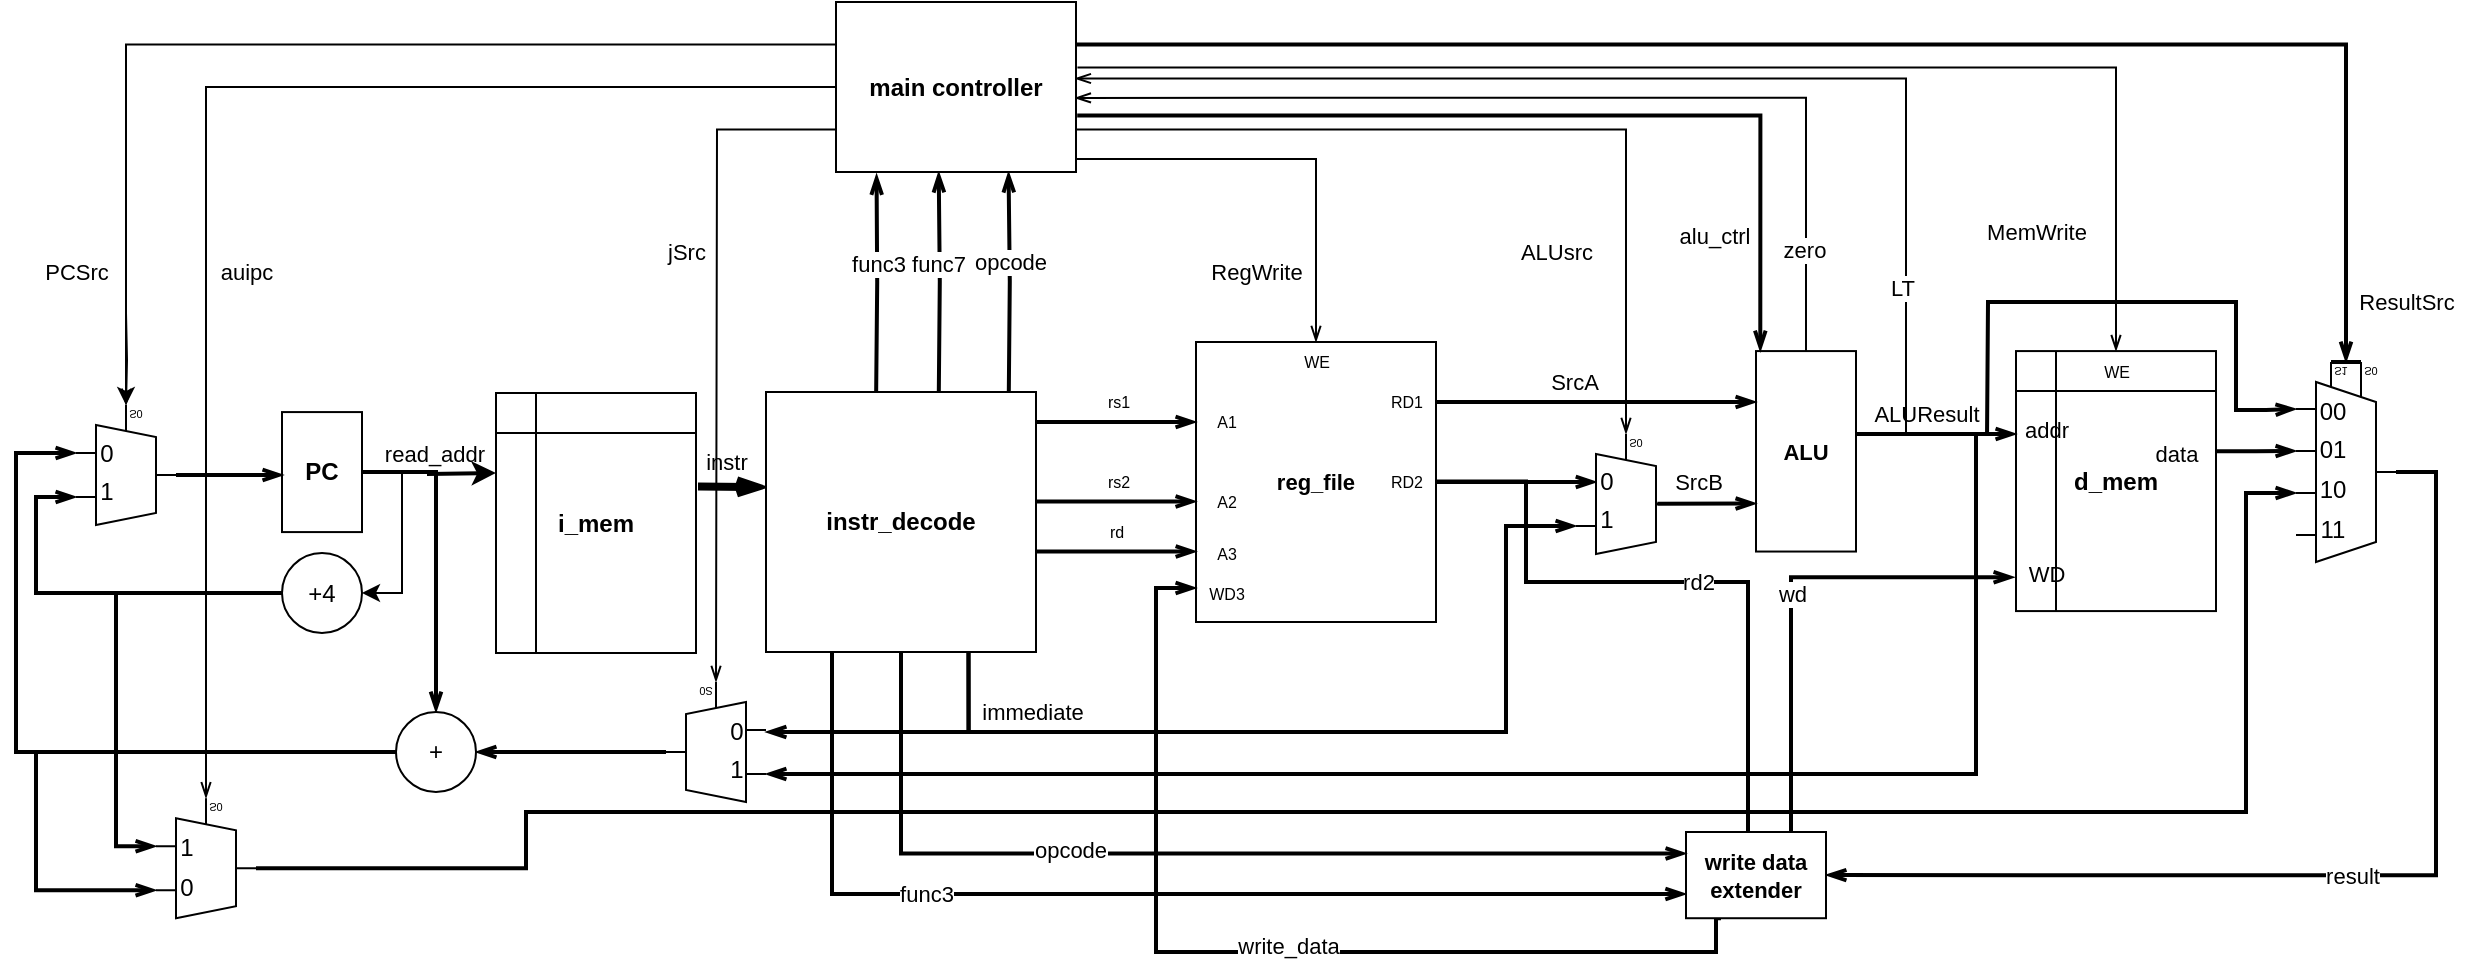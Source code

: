 <mxfile version="16.0.2" type="device"><diagram id="D2_vdYIs2cm_a0gSnJ4s" name="Page-1"><mxGraphModel dx="630" dy="517" grid="1" gridSize="5" guides="1" tooltips="1" connect="1" arrows="1" fold="1" page="1" pageScale="1" pageWidth="1654" pageHeight="1169" math="0" shadow="0"><root><mxCell id="0"/><mxCell id="1" parent="0"/><mxCell id="riZKv7mN17D0lh45Iijt-3" value="func3" style="edgeStyle=orthogonalEdgeStyle;rounded=0;orthogonalLoop=1;jettySize=auto;html=1;exitX=0.183;exitY=0.995;exitDx=0;exitDy=0;strokeWidth=2;endArrow=openThin;endFill=0;entryX=-0.001;entryY=0.71;entryDx=0;entryDy=0;exitPerimeter=0;entryPerimeter=0;" edge="1" parent="1" source="noFHLOVrZmyELfzi2ErY-1" target="riZKv7mN17D0lh45Iijt-1"><mxGeometry x="-0.365" relative="1" as="geometry"><mxPoint x="445.28" y="131.19" as="targetPoint"/><mxPoint x="445.08" y="240" as="sourcePoint"/><Array as="points"><mxPoint x="418" y="364"/><mxPoint x="418" y="486"/><mxPoint x="845" y="486"/></Array><mxPoint as="offset"/></mxGeometry></mxCell><mxCell id="3sZOYTqzeklb2v1CzwEH-1" value="&lt;b&gt;i_mem&lt;/b&gt;" style="shape=internalStorage;whiteSpace=wrap;html=1;backgroundOutline=1;" parent="1" vertex="1"><mxGeometry x="250" y="235.5" width="100" height="130" as="geometry"/></mxCell><mxCell id="3sZOYTqzeklb2v1CzwEH-58" style="edgeStyle=orthogonalEdgeStyle;rounded=0;orthogonalLoop=1;jettySize=auto;html=1;exitX=1.006;exitY=0.386;exitDx=0;exitDy=0;labelBackgroundColor=none;fontSize=11;startArrow=none;startFill=0;endArrow=openThin;endFill=0;strokeWidth=1;entryX=0.5;entryY=0;entryDx=0;entryDy=0;exitPerimeter=0;" parent="1" source="noFHLOVrZmyELfzi2ErY-14" target="3sZOYTqzeklb2v1CzwEH-2" edge="1"><mxGeometry relative="1" as="geometry"><mxPoint x="1059.788" y="160.0" as="sourcePoint"/></mxGeometry></mxCell><mxCell id="3sZOYTqzeklb2v1CzwEH-2" value="&lt;b&gt;d_mem&lt;/b&gt;" style="shape=internalStorage;whiteSpace=wrap;html=1;backgroundOutline=1;" parent="1" vertex="1"><mxGeometry x="1010" y="214.54" width="100" height="130" as="geometry"/></mxCell><mxCell id="3sZOYTqzeklb2v1CzwEH-7" value="read_addr" style="edgeStyle=orthogonalEdgeStyle;rounded=0;orthogonalLoop=1;jettySize=auto;html=1;exitX=1;exitY=0.5;exitDx=0;exitDy=0;labelBackgroundColor=none;strokeWidth=2;" parent="1" source="3sZOYTqzeklb2v1CzwEH-3" edge="1"><mxGeometry x="0.104" y="10" relative="1" as="geometry"><mxPoint x="250" y="275.5" as="targetPoint"/><mxPoint as="offset"/></mxGeometry></mxCell><mxCell id="3sZOYTqzeklb2v1CzwEH-5" style="edgeStyle=orthogonalEdgeStyle;rounded=0;orthogonalLoop=1;jettySize=auto;html=1;exitX=1;exitY=0.5;exitDx=0;exitDy=0;entryX=1;entryY=0.5;entryDx=0;entryDy=0;" parent="1" source="3sZOYTqzeklb2v1CzwEH-3" target="3sZOYTqzeklb2v1CzwEH-4" edge="1"><mxGeometry relative="1" as="geometry"/></mxCell><mxCell id="3sZOYTqzeklb2v1CzwEH-65" style="edgeStyle=orthogonalEdgeStyle;rounded=0;orthogonalLoop=1;jettySize=auto;html=1;exitX=1;exitY=0.5;exitDx=0;exitDy=0;entryX=0.5;entryY=0;entryDx=0;entryDy=0;labelBackgroundColor=none;fontSize=11;startArrow=none;startFill=0;endArrow=openThin;endFill=0;strokeWidth=2;" parent="1" source="3sZOYTqzeklb2v1CzwEH-3" target="3sZOYTqzeklb2v1CzwEH-60" edge="1"><mxGeometry relative="1" as="geometry"><Array as="points"><mxPoint x="220" y="275"/></Array></mxGeometry></mxCell><mxCell id="3sZOYTqzeklb2v1CzwEH-3" value="PC" style="rounded=0;whiteSpace=wrap;html=1;fontStyle=1" parent="1" vertex="1"><mxGeometry x="143" y="245.04" width="40" height="60" as="geometry"/></mxCell><mxCell id="3sZOYTqzeklb2v1CzwEH-6" style="edgeStyle=orthogonalEdgeStyle;rounded=0;orthogonalLoop=1;jettySize=auto;html=1;exitX=0;exitY=0.5;exitDx=0;exitDy=0;entryX=0;entryY=0.183;entryDx=0;entryDy=3;entryPerimeter=0;endArrow=openThin;endFill=0;strokeWidth=2;" parent="1" source="3sZOYTqzeklb2v1CzwEH-4" target="3sZOYTqzeklb2v1CzwEH-66" edge="1"><mxGeometry relative="1" as="geometry"><Array as="points"><mxPoint x="20" y="335.5"/><mxPoint x="20" y="287.5"/></Array></mxGeometry></mxCell><mxCell id="3sZOYTqzeklb2v1CzwEH-4" value="+4" style="ellipse;whiteSpace=wrap;html=1;aspect=fixed;" parent="1" vertex="1"><mxGeometry x="143" y="315.5" width="40" height="40" as="geometry"/></mxCell><mxCell id="3sZOYTqzeklb2v1CzwEH-56" style="edgeStyle=orthogonalEdgeStyle;rounded=0;orthogonalLoop=1;jettySize=auto;html=1;exitX=0.998;exitY=0.924;exitDx=0;exitDy=0;labelBackgroundColor=none;fontSize=11;startArrow=none;startFill=0;endArrow=openThin;endFill=0;strokeWidth=1;entryX=0.5;entryY=0;entryDx=0;entryDy=0;exitPerimeter=0;" parent="1" source="noFHLOVrZmyELfzi2ErY-14" target="3sZOYTqzeklb2v1CzwEH-8" edge="1"><mxGeometry relative="1" as="geometry"><mxPoint x="659.788" y="160.0" as="sourcePoint"/></mxGeometry></mxCell><mxCell id="3sZOYTqzeklb2v1CzwEH-8" value="reg_file" style="rounded=0;whiteSpace=wrap;html=1;fontSize=11;fontStyle=1" parent="1" vertex="1"><mxGeometry x="600" y="210" width="120" height="140" as="geometry"/></mxCell><mxCell id="3sZOYTqzeklb2v1CzwEH-10" value="" style="endArrow=none;html=1;rounded=0;labelBackgroundColor=none;fontSize=19;strokeWidth=4;startArrow=openThin;startFill=0;exitX=-0.001;exitY=0.366;exitDx=0;exitDy=0;exitPerimeter=0;" parent="1" source="noFHLOVrZmyELfzi2ErY-1" edge="1"><mxGeometry width="50" height="50" relative="1" as="geometry"><mxPoint x="381" y="282.26" as="sourcePoint"/><mxPoint x="351" y="282.26" as="targetPoint"/></mxGeometry></mxCell><mxCell id="3sZOYTqzeklb2v1CzwEH-11" value="instr" style="text;html=1;align=center;verticalAlign=middle;resizable=0;points=[];autosize=1;strokeColor=none;fillColor=none;fontSize=11;" parent="1" vertex="1"><mxGeometry x="345" y="260.26" width="40" height="20" as="geometry"/></mxCell><mxCell id="3sZOYTqzeklb2v1CzwEH-12" value="" style="endArrow=none;html=1;rounded=0;labelBackgroundColor=none;fontSize=11;strokeWidth=2;entryX=0.999;entryY=0.321;entryDx=0;entryDy=0;entryPerimeter=0;startArrow=openThin;startFill=0;" parent="1" edge="1"><mxGeometry width="50" height="50" relative="1" as="geometry"><mxPoint x="600" y="250" as="sourcePoint"/><mxPoint x="519.9" y="250.0" as="targetPoint"/></mxGeometry></mxCell><mxCell id="3sZOYTqzeklb2v1CzwEH-13" value="rs1" style="text;html=1;align=center;verticalAlign=middle;resizable=0;points=[];autosize=1;strokeColor=none;fillColor=none;fontSize=8;" parent="1" vertex="1"><mxGeometry x="548" y="230" width="25" height="20" as="geometry"/></mxCell><mxCell id="3sZOYTqzeklb2v1CzwEH-14" value="" style="endArrow=none;html=1;rounded=0;labelBackgroundColor=none;fontSize=11;strokeWidth=2;entryX=0.999;entryY=0.321;entryDx=0;entryDy=0;entryPerimeter=0;startArrow=openThin;startFill=0;" parent="1" edge="1"><mxGeometry width="50" height="50" relative="1" as="geometry"><mxPoint x="600" y="289.77" as="sourcePoint"/><mxPoint x="519.9" y="289.77" as="targetPoint"/></mxGeometry></mxCell><mxCell id="3sZOYTqzeklb2v1CzwEH-15" value="rs2" style="text;html=1;align=center;verticalAlign=middle;resizable=0;points=[];autosize=1;strokeColor=none;fillColor=none;fontSize=8;" parent="1" vertex="1"><mxGeometry x="548" y="269.77" width="25" height="20" as="geometry"/></mxCell><mxCell id="3sZOYTqzeklb2v1CzwEH-16" value="" style="endArrow=none;html=1;rounded=0;labelBackgroundColor=none;fontSize=11;strokeWidth=2;entryX=0.999;entryY=0.321;entryDx=0;entryDy=0;entryPerimeter=0;startArrow=openThin;startFill=0;" parent="1" edge="1"><mxGeometry width="50" height="50" relative="1" as="geometry"><mxPoint x="600.05" y="314.77" as="sourcePoint"/><mxPoint x="519.95" y="314.77" as="targetPoint"/></mxGeometry></mxCell><mxCell id="3sZOYTqzeklb2v1CzwEH-17" value="rd" style="text;html=1;align=center;verticalAlign=middle;resizable=0;points=[];autosize=1;strokeColor=none;fillColor=none;fontSize=8;" parent="1" vertex="1"><mxGeometry x="550.05" y="294.77" width="20" height="20" as="geometry"/></mxCell><mxCell id="3sZOYTqzeklb2v1CzwEH-19" value="immediate" style="text;html=1;align=center;verticalAlign=middle;resizable=0;points=[];autosize=1;strokeColor=none;fillColor=none;fontSize=11;" parent="1" vertex="1"><mxGeometry x="485.05" y="385" width="65" height="20" as="geometry"/></mxCell><mxCell id="3sZOYTqzeklb2v1CzwEH-20" value="A1" style="text;html=1;align=center;verticalAlign=middle;resizable=0;points=[];autosize=1;strokeColor=none;fillColor=none;fontSize=8;" parent="1" vertex="1"><mxGeometry x="600" y="240" width="30" height="20" as="geometry"/></mxCell><mxCell id="3sZOYTqzeklb2v1CzwEH-21" value="A2" style="text;html=1;align=center;verticalAlign=middle;resizable=0;points=[];autosize=1;strokeColor=none;fillColor=none;fontSize=8;" parent="1" vertex="1"><mxGeometry x="600" y="280" width="30" height="20" as="geometry"/></mxCell><mxCell id="3sZOYTqzeklb2v1CzwEH-22" value="A3" style="text;html=1;align=center;verticalAlign=middle;resizable=0;points=[];autosize=1;strokeColor=none;fillColor=none;fontSize=8;" parent="1" vertex="1"><mxGeometry x="600" y="306" width="30" height="20" as="geometry"/></mxCell><mxCell id="3sZOYTqzeklb2v1CzwEH-63" style="edgeStyle=orthogonalEdgeStyle;rounded=0;orthogonalLoop=1;jettySize=auto;html=1;exitX=0.75;exitY=1;exitDx=0;exitDy=0;entryX=0;entryY=0.183;entryDx=0;entryDy=3;entryPerimeter=0;labelBackgroundColor=none;fontSize=11;startArrow=none;startFill=0;endArrow=openThin;endFill=0;strokeWidth=2;" parent="1" source="noFHLOVrZmyELfzi2ErY-1" target="3sZOYTqzeklb2v1CzwEH-29" edge="1"><mxGeometry relative="1" as="geometry"><mxPoint x="720" y="385.5" as="sourcePoint"/><Array as="points"><mxPoint x="486" y="405"/><mxPoint x="755" y="405"/><mxPoint x="755" y="302"/></Array></mxGeometry></mxCell><mxCell id="3sZOYTqzeklb2v1CzwEH-64" style="edgeStyle=orthogonalEdgeStyle;rounded=0;orthogonalLoop=1;jettySize=auto;html=1;exitX=1;exitY=0.5;exitDx=0;exitDy=-5;entryX=1;entryY=0.5;entryDx=0;entryDy=0;labelBackgroundColor=none;fontSize=11;startArrow=none;startFill=0;endArrow=openThin;endFill=0;strokeWidth=2;exitPerimeter=0;" parent="1" source="riZKv7mN17D0lh45Iijt-9" target="3sZOYTqzeklb2v1CzwEH-60" edge="1"><mxGeometry relative="1" as="geometry"><Array as="points"><mxPoint x="270" y="415"/><mxPoint x="270" y="415"/></Array><mxPoint x="720" y="385.5" as="sourcePoint"/></mxGeometry></mxCell><mxCell id="3sZOYTqzeklb2v1CzwEH-42" style="edgeStyle=orthogonalEdgeStyle;rounded=0;orthogonalLoop=1;jettySize=auto;html=1;exitX=0.995;exitY=0.564;exitDx=0;exitDy=0;labelBackgroundColor=none;fontSize=11;startArrow=openThin;startFill=0;endArrow=none;endFill=0;strokeWidth=1;exitPerimeter=0;entryX=0.5;entryY=0;entryDx=0;entryDy=0;" parent="1" source="noFHLOVrZmyELfzi2ErY-14" target="3sZOYTqzeklb2v1CzwEH-24" edge="1"><mxGeometry relative="1" as="geometry"><mxPoint x="917.667" y="170" as="sourcePoint"/><mxPoint x="905" y="210" as="targetPoint"/></mxGeometry></mxCell><mxCell id="3sZOYTqzeklb2v1CzwEH-43" value="zero" style="edgeLabel;html=1;align=center;verticalAlign=middle;resizable=0;points=[];fontSize=11;" parent="3sZOYTqzeklb2v1CzwEH-42" vertex="1" connectable="0"><mxGeometry x="-0.255" y="-1" relative="1" as="geometry"><mxPoint x="181" y="75" as="offset"/></mxGeometry></mxCell><mxCell id="riZKv7mN17D0lh45Iijt-22" style="edgeStyle=orthogonalEdgeStyle;rounded=0;orthogonalLoop=1;jettySize=auto;html=1;entryX=0.995;entryY=0.45;entryDx=0;entryDy=0;entryPerimeter=0;fontSize=11;endArrow=openThin;endFill=0;strokeWidth=1;exitX=0.4;exitY=1.021;exitDx=0;exitDy=0;exitPerimeter=0;" edge="1" parent="1" source="3sZOYTqzeklb2v1CzwEH-41" target="noFHLOVrZmyELfzi2ErY-14"><mxGeometry relative="1" as="geometry"><Array as="points"><mxPoint x="955" y="256"/><mxPoint x="955" y="78"/></Array></mxGeometry></mxCell><mxCell id="riZKv7mN17D0lh45Iijt-23" value="LT" style="edgeLabel;html=1;align=center;verticalAlign=middle;resizable=0;points=[];fontSize=11;" vertex="1" connectable="0" parent="riZKv7mN17D0lh45Iijt-22"><mxGeometry x="-0.695" y="1" relative="1" as="geometry"><mxPoint x="-1" y="14" as="offset"/></mxGeometry></mxCell><mxCell id="3sZOYTqzeklb2v1CzwEH-24" value="ALU" style="rounded=0;whiteSpace=wrap;html=1;fontSize=11;fontStyle=1" parent="1" vertex="1"><mxGeometry x="880" y="214.54" width="50" height="100.23" as="geometry"/></mxCell><mxCell id="3sZOYTqzeklb2v1CzwEH-25" value="" style="endArrow=none;html=1;rounded=0;labelBackgroundColor=none;fontSize=11;strokeWidth=2;entryX=1;entryY=0.214;entryDx=0;entryDy=0;entryPerimeter=0;startArrow=openThin;startFill=0;" parent="1" target="3sZOYTqzeklb2v1CzwEH-8" edge="1"><mxGeometry width="50" height="50" relative="1" as="geometry"><mxPoint x="880" y="240" as="sourcePoint"/><mxPoint x="799.9" y="240.0" as="targetPoint"/><Array as="points"><mxPoint x="880" y="240"/></Array></mxGeometry></mxCell><mxCell id="3sZOYTqzeklb2v1CzwEH-27" value="SrcA" style="edgeLabel;html=1;align=center;verticalAlign=middle;resizable=0;points=[];fontSize=11;" parent="3sZOYTqzeklb2v1CzwEH-25" vertex="1" connectable="0"><mxGeometry x="0.309" y="-3" relative="1" as="geometry"><mxPoint x="13" y="-7" as="offset"/></mxGeometry></mxCell><mxCell id="3sZOYTqzeklb2v1CzwEH-26" value="" style="endArrow=none;html=1;rounded=0;labelBackgroundColor=none;fontSize=11;strokeWidth=2;entryX=0.999;entryY=0.321;entryDx=0;entryDy=0;entryPerimeter=0;startArrow=openThin;startFill=0;" parent="1" edge="1"><mxGeometry width="50" height="50" relative="1" as="geometry"><mxPoint x="800.1" y="280" as="sourcePoint"/><mxPoint x="720" y="280.0" as="targetPoint"/><Array as="points"><mxPoint x="800.1" y="280"/></Array></mxGeometry></mxCell><mxCell id="3sZOYTqzeklb2v1CzwEH-28" value="SrcB" style="edgeLabel;html=1;align=center;verticalAlign=middle;resizable=0;points=[];fontSize=11;" parent="3sZOYTqzeklb2v1CzwEH-26" vertex="1" connectable="0"><mxGeometry x="-0.19" y="-2" relative="1" as="geometry"><mxPoint x="83" y="2" as="offset"/></mxGeometry></mxCell><mxCell id="3sZOYTqzeklb2v1CzwEH-38" style="edgeStyle=orthogonalEdgeStyle;rounded=0;orthogonalLoop=1;jettySize=auto;html=1;exitX=0.3;exitY=1;exitDx=10;exitDy=0;exitPerimeter=0;labelBackgroundColor=none;fontSize=11;startArrow=openThin;startFill=0;endArrow=none;endFill=0;strokeWidth=1;entryX=1;entryY=0.75;entryDx=0;entryDy=0;" parent="1" source="3sZOYTqzeklb2v1CzwEH-29" target="noFHLOVrZmyELfzi2ErY-14" edge="1"><mxGeometry relative="1" as="geometry"><mxPoint x="815" y="170" as="targetPoint"/></mxGeometry></mxCell><mxCell id="3sZOYTqzeklb2v1CzwEH-33" value="" style="endArrow=none;html=1;rounded=0;labelBackgroundColor=none;fontSize=11;strokeWidth=2;startArrow=openThin;startFill=0;entryX=0.813;entryY=0.419;entryDx=0;entryDy=0;entryPerimeter=0;" parent="1" target="3sZOYTqzeklb2v1CzwEH-29" edge="1"><mxGeometry width="50" height="50" relative="1" as="geometry"><mxPoint x="880.0" y="290.77" as="sourcePoint"/><mxPoint x="839.9" y="291" as="targetPoint"/><Array as="points"><mxPoint x="880" y="290.77"/></Array></mxGeometry></mxCell><mxCell id="3sZOYTqzeklb2v1CzwEH-36" value="RD1" style="text;html=1;align=center;verticalAlign=middle;resizable=0;points=[];autosize=1;strokeColor=none;fillColor=none;fontSize=8;" parent="1" vertex="1"><mxGeometry x="690" y="230" width="30" height="20" as="geometry"/></mxCell><mxCell id="riZKv7mN17D0lh45Iijt-20" value="rd2" style="edgeStyle=orthogonalEdgeStyle;rounded=0;orthogonalLoop=1;jettySize=auto;html=1;fontSize=11;endArrow=openThin;endFill=0;strokeWidth=2;entryX=0.436;entryY=0.012;entryDx=0;entryDy=0;entryPerimeter=0;" edge="1" parent="1" source="3sZOYTqzeklb2v1CzwEH-37" target="riZKv7mN17D0lh45Iijt-1"><mxGeometry relative="1" as="geometry"><mxPoint x="775" y="400" as="targetPoint"/><Array as="points"><mxPoint x="765" y="280"/><mxPoint x="765" y="330"/><mxPoint x="876" y="330"/><mxPoint x="876" y="471"/></Array></mxGeometry></mxCell><mxCell id="3sZOYTqzeklb2v1CzwEH-37" value="RD2" style="text;html=1;align=center;verticalAlign=middle;resizable=0;points=[];autosize=1;strokeColor=none;fillColor=none;fontSize=8;" parent="1" vertex="1"><mxGeometry x="690" y="269.77" width="30" height="20" as="geometry"/></mxCell><mxCell id="3sZOYTqzeklb2v1CzwEH-39" value="ALUsrc" style="text;html=1;align=center;verticalAlign=middle;resizable=0;points=[];autosize=1;strokeColor=none;fillColor=none;fontSize=11;" parent="1" vertex="1"><mxGeometry x="755" y="155" width="50" height="20" as="geometry"/></mxCell><mxCell id="3sZOYTqzeklb2v1CzwEH-40" value="" style="endArrow=none;html=1;rounded=0;labelBackgroundColor=none;fontSize=11;strokeWidth=2;startArrow=openThin;startFill=0;" parent="1" edge="1"><mxGeometry width="50" height="50" relative="1" as="geometry"><mxPoint x="1010.0" y="256.0" as="sourcePoint"/><mxPoint x="930" y="256" as="targetPoint"/><Array as="points"><mxPoint x="1010" y="256.0"/></Array></mxGeometry></mxCell><mxCell id="3sZOYTqzeklb2v1CzwEH-41" value="ALUResult" style="text;html=1;align=center;verticalAlign=middle;resizable=0;points=[];autosize=1;strokeColor=none;fillColor=none;fontSize=11;" parent="1" vertex="1"><mxGeometry x="930" y="236" width="70" height="20" as="geometry"/></mxCell><mxCell id="3sZOYTqzeklb2v1CzwEH-47" style="edgeStyle=orthogonalEdgeStyle;rounded=0;orthogonalLoop=1;jettySize=auto;html=1;exitX=1;exitY=0.25;exitDx=0;exitDy=0;labelBackgroundColor=none;fontSize=11;startArrow=none;startFill=0;endArrow=openThin;endFill=0;strokeWidth=2;" parent="1" source="noFHLOVrZmyELfzi2ErY-14" target="3sZOYTqzeklb2v1CzwEH-44" edge="1"><mxGeometry relative="1" as="geometry"><mxPoint x="1175" y="170.0" as="sourcePoint"/></mxGeometry></mxCell><mxCell id="3sZOYTqzeklb2v1CzwEH-46" value="" style="endArrow=none;html=1;rounded=0;labelBackgroundColor=none;fontSize=11;strokeWidth=2;startArrow=openThin;startFill=0;entryX=0.936;entryY=1.002;entryDx=0;entryDy=0;entryPerimeter=0;endFill=0;anchorPointDirection=0;exitX=0;exitY=0.735;exitDx=0;exitDy=3;exitPerimeter=0;" parent="1" source="3sZOYTqzeklb2v1CzwEH-44" target="3sZOYTqzeklb2v1CzwEH-41" edge="1"><mxGeometry width="50" height="50" relative="1" as="geometry"><mxPoint x="1140" y="266" as="sourcePoint"/><mxPoint x="968.64" y="260.66" as="targetPoint"/><Array as="points"><mxPoint x="1135" y="244"/><mxPoint x="1120" y="244"/><mxPoint x="1120" y="190"/><mxPoint x="1040" y="190"/><mxPoint x="996" y="190"/></Array></mxGeometry></mxCell><mxCell id="3sZOYTqzeklb2v1CzwEH-48" value="ResultSrc" style="text;html=1;align=center;verticalAlign=middle;resizable=0;points=[];autosize=1;strokeColor=none;fillColor=none;fontSize=11;" parent="1" vertex="1"><mxGeometry x="1175" y="180" width="60" height="20" as="geometry"/></mxCell><mxCell id="3sZOYTqzeklb2v1CzwEH-49" value="addr" style="text;html=1;align=center;verticalAlign=middle;resizable=0;points=[];autosize=1;strokeColor=none;fillColor=none;fontSize=11;" parent="1" vertex="1"><mxGeometry x="1005" y="244" width="40" height="20" as="geometry"/></mxCell><mxCell id="3sZOYTqzeklb2v1CzwEH-50" value="data" style="text;html=1;align=center;verticalAlign=middle;resizable=0;points=[];autosize=1;strokeColor=none;fillColor=none;fontSize=11;" parent="1" vertex="1"><mxGeometry x="1070" y="256" width="40" height="20" as="geometry"/></mxCell><mxCell id="3sZOYTqzeklb2v1CzwEH-52" value="WD3" style="text;html=1;align=center;verticalAlign=middle;resizable=0;points=[];autosize=1;strokeColor=none;fillColor=none;fontSize=8;" parent="1" vertex="1"><mxGeometry x="600" y="325.5" width="30" height="20" as="geometry"/></mxCell><mxCell id="3sZOYTqzeklb2v1CzwEH-55" value="WD" style="text;html=1;align=center;verticalAlign=middle;resizable=0;points=[];autosize=1;strokeColor=none;fillColor=none;fontSize=11;" parent="1" vertex="1"><mxGeometry x="1010" y="316" width="30" height="20" as="geometry"/></mxCell><mxCell id="3sZOYTqzeklb2v1CzwEH-57" value="WE" style="text;html=1;align=center;verticalAlign=middle;resizable=0;points=[];autosize=1;strokeColor=none;fillColor=none;fontSize=8;" parent="1" vertex="1"><mxGeometry x="645" y="210" width="30" height="20" as="geometry"/></mxCell><mxCell id="3sZOYTqzeklb2v1CzwEH-59" value="WE" style="text;html=1;align=center;verticalAlign=middle;resizable=0;points=[];autosize=1;strokeColor=none;fillColor=none;fontSize=8;" parent="1" vertex="1"><mxGeometry x="1045" y="214.54" width="30" height="20" as="geometry"/></mxCell><mxCell id="3sZOYTqzeklb2v1CzwEH-67" style="edgeStyle=orthogonalEdgeStyle;rounded=0;orthogonalLoop=1;jettySize=auto;html=1;exitX=0;exitY=0.5;exitDx=0;exitDy=0;entryX=0;entryY=0.55;entryDx=0;entryDy=3;entryPerimeter=0;labelBackgroundColor=none;fontSize=11;startArrow=none;startFill=0;endArrow=openThin;endFill=0;strokeWidth=2;" parent="1" source="3sZOYTqzeklb2v1CzwEH-60" target="3sZOYTqzeklb2v1CzwEH-66" edge="1"><mxGeometry relative="1" as="geometry"><Array as="points"><mxPoint x="10" y="415"/><mxPoint x="10" y="266"/></Array></mxGeometry></mxCell><mxCell id="uYctthlEfeBDqYz0zg6o-16" style="edgeStyle=orthogonalEdgeStyle;rounded=0;orthogonalLoop=1;jettySize=auto;html=1;entryX=0;entryY=0.315;entryDx=0;entryDy=3;entryPerimeter=0;endArrow=openThin;endFill=0;strokeWidth=2;exitX=1;exitY=0.5;exitDx=0;exitDy=-5;exitPerimeter=0;" parent="1" source="riZKv7mN17D0lh45Iijt-25" target="3sZOYTqzeklb2v1CzwEH-44" edge="1"><mxGeometry relative="1" as="geometry"><Array as="points"><mxPoint x="265" y="473"/><mxPoint x="265" y="445"/><mxPoint x="1125" y="445"/><mxPoint x="1125" y="286"/></Array><mxPoint x="215" y="455" as="sourcePoint"/></mxGeometry></mxCell><mxCell id="3sZOYTqzeklb2v1CzwEH-60" value="+" style="ellipse;whiteSpace=wrap;html=1;aspect=fixed;" parent="1" vertex="1"><mxGeometry x="200" y="395" width="40" height="40" as="geometry"/></mxCell><mxCell id="3sZOYTqzeklb2v1CzwEH-70" style="edgeStyle=orthogonalEdgeStyle;rounded=0;orthogonalLoop=1;jettySize=auto;html=1;exitX=1;exitY=0.5;exitDx=0;exitDy=-5;exitPerimeter=0;labelBackgroundColor=none;fontSize=11;startArrow=none;startFill=0;endArrow=openThin;endFill=0;strokeWidth=2;entryX=0.012;entryY=0.524;entryDx=0;entryDy=0;entryPerimeter=0;" parent="1" source="3sZOYTqzeklb2v1CzwEH-66" target="3sZOYTqzeklb2v1CzwEH-3" edge="1"><mxGeometry relative="1" as="geometry"><mxPoint x="140" y="276.405" as="targetPoint"/><Array as="points"/></mxGeometry></mxCell><mxCell id="3sZOYTqzeklb2v1CzwEH-71" style="edgeStyle=orthogonalEdgeStyle;rounded=0;orthogonalLoop=1;jettySize=auto;html=1;exitX=0.3;exitY=1;exitDx=10;exitDy=0;exitPerimeter=0;labelBackgroundColor=none;fontSize=11;startArrow=none;startFill=0;endArrow=openThin;endFill=0;strokeWidth=1;entryX=0.3;entryY=1;entryDx=10;entryDy=0;entryPerimeter=0;" parent="1" target="3sZOYTqzeklb2v1CzwEH-66" edge="1"><mxGeometry relative="1" as="geometry"><mxPoint x="65" y="195.5" as="sourcePoint"/></mxGeometry></mxCell><mxCell id="uYctthlEfeBDqYz0zg6o-1" value="" style="edgeStyle=orthogonalEdgeStyle;rounded=0;orthogonalLoop=1;jettySize=auto;html=1;exitX=0;exitY=0.25;exitDx=0;exitDy=0;" parent="1" source="noFHLOVrZmyELfzi2ErY-14" target="3sZOYTqzeklb2v1CzwEH-66" edge="1"><mxGeometry relative="1" as="geometry"/></mxCell><mxCell id="3sZOYTqzeklb2v1CzwEH-72" value="PCSrc" style="text;html=1;align=center;verticalAlign=middle;resizable=0;points=[];autosize=1;strokeColor=none;fillColor=none;fontSize=11;" parent="1" vertex="1"><mxGeometry x="15" y="165" width="50" height="20" as="geometry"/></mxCell><mxCell id="3sZOYTqzeklb2v1CzwEH-73" value="RegWrite" style="text;html=1;align=center;verticalAlign=middle;resizable=0;points=[];autosize=1;strokeColor=none;fillColor=none;fontSize=11;" parent="1" vertex="1"><mxGeometry x="600" y="165" width="60" height="20" as="geometry"/></mxCell><mxCell id="3sZOYTqzeklb2v1CzwEH-74" value="MemWrite" style="text;html=1;align=center;verticalAlign=middle;resizable=0;points=[];autosize=1;strokeColor=none;fillColor=none;fontSize=11;" parent="1" vertex="1"><mxGeometry x="985" y="145" width="70" height="20" as="geometry"/></mxCell><mxCell id="noFHLOVrZmyELfzi2ErY-4" style="edgeStyle=orthogonalEdgeStyle;rounded=0;orthogonalLoop=1;jettySize=auto;html=1;exitX=0.25;exitY=0;exitDx=0;exitDy=0;strokeWidth=2;endArrow=openThin;endFill=0;entryX=0.169;entryY=1.014;entryDx=0;entryDy=0;entryPerimeter=0;" parent="1" target="noFHLOVrZmyELfzi2ErY-14" edge="1"><mxGeometry relative="1" as="geometry"><mxPoint x="439.997" y="180" as="targetPoint"/><mxPoint x="440.08" y="235" as="sourcePoint"/><Array as="points"/></mxGeometry></mxCell><mxCell id="noFHLOVrZmyELfzi2ErY-5" value="func3" style="edgeLabel;html=1;align=center;verticalAlign=middle;resizable=0;points=[];" parent="noFHLOVrZmyELfzi2ErY-4" vertex="1" connectable="0"><mxGeometry x="0.649" relative="1" as="geometry"><mxPoint y="25" as="offset"/></mxGeometry></mxCell><mxCell id="noFHLOVrZmyELfzi2ErY-6" style="edgeStyle=orthogonalEdgeStyle;rounded=0;orthogonalLoop=1;jettySize=auto;html=1;exitX=0.25;exitY=0;exitDx=0;exitDy=0;strokeWidth=2;endArrow=openThin;endFill=0;entryX=0.428;entryY=1;entryDx=0;entryDy=0;entryPerimeter=0;" parent="1" target="noFHLOVrZmyELfzi2ErY-14" edge="1"><mxGeometry relative="1" as="geometry"><mxPoint x="471.327" y="179.54" as="targetPoint"/><mxPoint x="471.41" y="234.54" as="sourcePoint"/><Array as="points"/></mxGeometry></mxCell><mxCell id="noFHLOVrZmyELfzi2ErY-7" value="func7" style="edgeLabel;html=1;align=center;verticalAlign=middle;resizable=0;points=[];" parent="noFHLOVrZmyELfzi2ErY-6" vertex="1" connectable="0"><mxGeometry x="0.649" relative="1" as="geometry"><mxPoint x="-1" y="26" as="offset"/></mxGeometry></mxCell><mxCell id="riZKv7mN17D0lh45Iijt-13" style="edgeStyle=orthogonalEdgeStyle;rounded=0;orthogonalLoop=1;jettySize=auto;html=1;exitX=0.75;exitY=1;exitDx=0;exitDy=0;endArrow=openThin;endFill=0;strokeWidth=2;" edge="1" parent="1" source="noFHLOVrZmyELfzi2ErY-1"><mxGeometry relative="1" as="geometry"><mxPoint x="385" y="405" as="targetPoint"/><Array as="points"><mxPoint x="486" y="405"/></Array></mxGeometry></mxCell><mxCell id="noFHLOVrZmyELfzi2ErY-1" value="instr_decode" style="rounded=0;whiteSpace=wrap;html=1;fontStyle=1" parent="1" vertex="1"><mxGeometry x="385" y="235" width="135" height="130" as="geometry"/></mxCell><mxCell id="noFHLOVrZmyELfzi2ErY-10" style="edgeStyle=orthogonalEdgeStyle;rounded=0;orthogonalLoop=1;jettySize=auto;html=1;exitX=0.25;exitY=0;exitDx=0;exitDy=0;strokeWidth=2;endArrow=openThin;endFill=0;entryX=0.719;entryY=1;entryDx=0;entryDy=0;entryPerimeter=0;" parent="1" target="noFHLOVrZmyELfzi2ErY-14" edge="1"><mxGeometry relative="1" as="geometry"><mxPoint x="506.327" y="179.54" as="targetPoint"/><mxPoint x="506.41" y="234.54" as="sourcePoint"/><Array as="points"/></mxGeometry></mxCell><mxCell id="noFHLOVrZmyELfzi2ErY-11" value="opcode" style="edgeLabel;html=1;align=center;verticalAlign=middle;resizable=0;points=[];" parent="noFHLOVrZmyELfzi2ErY-10" vertex="1" connectable="0"><mxGeometry x="0.649" relative="1" as="geometry"><mxPoint y="26" as="offset"/></mxGeometry></mxCell><mxCell id="noFHLOVrZmyELfzi2ErY-12" style="edgeStyle=orthogonalEdgeStyle;rounded=0;orthogonalLoop=1;jettySize=auto;html=1;exitX=1.005;exitY=0.667;exitDx=0;exitDy=0;strokeWidth=2;endArrow=openThin;endFill=0;entryX=0.043;entryY=0;entryDx=0;entryDy=0;exitPerimeter=0;entryPerimeter=0;" parent="1" source="noFHLOVrZmyELfzi2ErY-14" target="3sZOYTqzeklb2v1CzwEH-24" edge="1"><mxGeometry relative="1" as="geometry"><mxPoint x="389.997" y="180.0" as="targetPoint"/><mxPoint x="390.08" y="235.0" as="sourcePoint"/><Array as="points"><mxPoint x="882" y="97"/></Array></mxGeometry></mxCell><mxCell id="noFHLOVrZmyELfzi2ErY-13" value="alu_ctrl" style="edgeLabel;html=1;align=center;verticalAlign=middle;resizable=0;points=[];" parent="noFHLOVrZmyELfzi2ErY-12" vertex="1" connectable="0"><mxGeometry x="0.649" relative="1" as="geometry"><mxPoint x="-23" y="23" as="offset"/></mxGeometry></mxCell><mxCell id="riZKv7mN17D0lh45Iijt-15" style="edgeStyle=orthogonalEdgeStyle;rounded=0;orthogonalLoop=1;jettySize=auto;html=1;exitX=0;exitY=0.75;exitDx=0;exitDy=0;endArrow=openThin;endFill=0;strokeWidth=1;" edge="1" parent="1" source="noFHLOVrZmyELfzi2ErY-14"><mxGeometry relative="1" as="geometry"><mxPoint x="360" y="380" as="targetPoint"/></mxGeometry></mxCell><mxCell id="riZKv7mN17D0lh45Iijt-35" style="edgeStyle=orthogonalEdgeStyle;rounded=0;orthogonalLoop=1;jettySize=auto;html=1;exitX=0;exitY=0.5;exitDx=0;exitDy=0;fontSize=11;endArrow=openThin;endFill=0;strokeWidth=1;entryX=0.3;entryY=1;entryDx=10;entryDy=0;entryPerimeter=0;" edge="1" parent="1" source="noFHLOVrZmyELfzi2ErY-14" target="riZKv7mN17D0lh45Iijt-25"><mxGeometry relative="1" as="geometry"><mxPoint x="105" y="435" as="targetPoint"/></mxGeometry></mxCell><mxCell id="noFHLOVrZmyELfzi2ErY-14" value="main controller" style="rounded=0;whiteSpace=wrap;html=1;fontStyle=1" parent="1" vertex="1"><mxGeometry x="420" y="40" width="120" height="85" as="geometry"/></mxCell><mxCell id="uYctthlEfeBDqYz0zg6o-4" value="" style="group" parent="1" vertex="1" connectable="0"><mxGeometry x="40" y="241.5" width="50" height="60" as="geometry"/></mxCell><mxCell id="3sZOYTqzeklb2v1CzwEH-66" value="" style="shadow=0;dashed=0;align=center;html=1;strokeWidth=1;shape=mxgraph.electrical.abstract.mux2;fontSize=11;flipV=1;noLabel=0;metaEdit=0;movableLabel=1;horizontal=1;selectorPins=1;" parent="uYctthlEfeBDqYz0zg6o-4" vertex="1"><mxGeometry width="50" height="60" as="geometry"/></mxCell><mxCell id="uYctthlEfeBDqYz0zg6o-2" value="0" style="text;html=1;align=center;verticalAlign=middle;resizable=0;points=[];autosize=1;strokeColor=none;fillColor=none;labelBackgroundColor=default;" parent="uYctthlEfeBDqYz0zg6o-4" vertex="1"><mxGeometry x="5" y="14.5" width="20" height="20" as="geometry"/></mxCell><mxCell id="uYctthlEfeBDqYz0zg6o-3" value="1" style="text;html=1;align=center;verticalAlign=middle;resizable=0;points=[];autosize=1;strokeColor=none;fillColor=none;labelBackgroundColor=default;" parent="uYctthlEfeBDqYz0zg6o-4" vertex="1"><mxGeometry x="5" y="33.27" width="20" height="20" as="geometry"/></mxCell><mxCell id="uYctthlEfeBDqYz0zg6o-7" value="" style="group" parent="1" vertex="1" connectable="0"><mxGeometry x="790" y="256" width="50" height="60" as="geometry"/></mxCell><mxCell id="3sZOYTqzeklb2v1CzwEH-29" value="" style="shadow=0;dashed=0;align=center;html=1;strokeWidth=1;shape=mxgraph.electrical.abstract.mux2;fontSize=11;flipV=1;noLabel=0;metaEdit=0;movableLabel=1;" parent="uYctthlEfeBDqYz0zg6o-7" vertex="1"><mxGeometry width="50" height="60" as="geometry"/></mxCell><mxCell id="uYctthlEfeBDqYz0zg6o-5" value="0" style="text;html=1;align=center;verticalAlign=middle;resizable=0;points=[];autosize=1;strokeColor=none;fillColor=none;labelBackgroundColor=default;" parent="uYctthlEfeBDqYz0zg6o-7" vertex="1"><mxGeometry x="5" y="13.77" width="20" height="20" as="geometry"/></mxCell><mxCell id="uYctthlEfeBDqYz0zg6o-6" value="1" style="text;html=1;align=center;verticalAlign=middle;resizable=0;points=[];autosize=1;strokeColor=none;fillColor=none;labelBackgroundColor=default;" parent="uYctthlEfeBDqYz0zg6o-7" vertex="1"><mxGeometry x="5" y="32.54" width="20" height="20" as="geometry"/></mxCell><mxCell id="uYctthlEfeBDqYz0zg6o-11" style="edgeStyle=orthogonalEdgeStyle;rounded=0;orthogonalLoop=1;jettySize=auto;html=1;exitX=0.997;exitY=0.385;exitDx=0;exitDy=0;exitPerimeter=0;entryX=0;entryY=0.525;entryDx=0;entryDy=3;entryPerimeter=0;endArrow=openThin;endFill=0;strokeWidth=2;" parent="1" source="3sZOYTqzeklb2v1CzwEH-2" target="3sZOYTqzeklb2v1CzwEH-44" edge="1"><mxGeometry relative="1" as="geometry"/></mxCell><mxCell id="riZKv7mN17D0lh45Iijt-21" value="result" style="edgeStyle=orthogonalEdgeStyle;rounded=0;orthogonalLoop=1;jettySize=auto;html=1;exitX=1;exitY=0.5;exitDx=0;exitDy=-5;exitPerimeter=0;entryX=1;entryY=0.5;entryDx=0;entryDy=0;fontSize=11;endArrow=openThin;endFill=0;strokeWidth=2;" edge="1" parent="1" source="3sZOYTqzeklb2v1CzwEH-44" target="riZKv7mN17D0lh45Iijt-1"><mxGeometry relative="1" as="geometry"/></mxCell><mxCell id="3sZOYTqzeklb2v1CzwEH-44" value="" style="shadow=0;dashed=0;align=center;html=1;strokeWidth=1;shape=mxgraph.electrical.abstract.mux2;fontSize=11;flipV=1;noLabel=0;metaEdit=0;movableLabel=1;selectorPins=2;" parent="1" vertex="1"><mxGeometry x="1150" y="220" width="50" height="100" as="geometry"/></mxCell><mxCell id="uYctthlEfeBDqYz0zg6o-8" value="00" style="text;html=1;align=center;verticalAlign=middle;resizable=0;points=[];autosize=1;strokeColor=none;fillColor=none;labelBackgroundColor=default;" parent="1" vertex="1"><mxGeometry x="1155" y="235" width="25" height="20" as="geometry"/></mxCell><mxCell id="uYctthlEfeBDqYz0zg6o-12" value="10" style="text;html=1;align=center;verticalAlign=middle;resizable=0;points=[];autosize=1;strokeColor=none;fillColor=none;labelBackgroundColor=default;" parent="1" vertex="1"><mxGeometry x="1155" y="273.77" width="25" height="20" as="geometry"/></mxCell><mxCell id="uYctthlEfeBDqYz0zg6o-13" value="11" style="text;html=1;align=center;verticalAlign=middle;resizable=0;points=[];autosize=1;strokeColor=none;fillColor=none;labelBackgroundColor=default;" parent="1" vertex="1"><mxGeometry x="1155" y="293.77" width="25" height="20" as="geometry"/></mxCell><mxCell id="uYctthlEfeBDqYz0zg6o-14" value="01" style="text;html=1;align=center;verticalAlign=middle;resizable=0;points=[];autosize=1;strokeColor=none;fillColor=none;labelBackgroundColor=default;" parent="1" vertex="1"><mxGeometry x="1155" y="253.77" width="25" height="20" as="geometry"/></mxCell><mxCell id="uYctthlEfeBDqYz0zg6o-15" value="" style="endArrow=none;html=1;rounded=0;strokeWidth=2;entryX=0.45;entryY=1;entryDx=10;entryDy=0;entryPerimeter=0;exitX=0.15;exitY=1;exitDx=10;exitDy=0;exitPerimeter=0;" parent="1" source="3sZOYTqzeklb2v1CzwEH-44" target="3sZOYTqzeklb2v1CzwEH-44" edge="1"><mxGeometry width="50" height="50" relative="1" as="geometry"><mxPoint x="1155" y="260" as="sourcePoint"/><mxPoint x="1205" y="210" as="targetPoint"/></mxGeometry></mxCell><mxCell id="riZKv7mN17D0lh45Iijt-2" value="" style="edgeStyle=orthogonalEdgeStyle;rounded=0;orthogonalLoop=1;jettySize=auto;html=1;exitX=0.25;exitY=1;exitDx=0;exitDy=0;strokeWidth=2;endArrow=openThin;endFill=0;" edge="1" parent="1" source="riZKv7mN17D0lh45Iijt-1"><mxGeometry relative="1" as="geometry"><mxPoint x="600" y="333" as="targetPoint"/><Array as="points"><mxPoint x="860" y="498"/><mxPoint x="860" y="515"/><mxPoint x="580" y="515"/><mxPoint x="580" y="333"/></Array></mxGeometry></mxCell><mxCell id="riZKv7mN17D0lh45Iijt-18" value="write_data" style="edgeLabel;html=1;align=center;verticalAlign=middle;resizable=0;points=[];fontSize=11;" vertex="1" connectable="0" parent="riZKv7mN17D0lh45Iijt-2"><mxGeometry x="-0.067" y="-3" relative="1" as="geometry"><mxPoint as="offset"/></mxGeometry></mxCell><mxCell id="riZKv7mN17D0lh45Iijt-19" value="wd" style="edgeStyle=orthogonalEdgeStyle;rounded=0;orthogonalLoop=1;jettySize=auto;html=1;exitX=0.75;exitY=0;exitDx=0;exitDy=0;entryX=-0.033;entryY=0.581;entryDx=0;entryDy=0;entryPerimeter=0;fontSize=11;endArrow=openThin;endFill=0;strokeWidth=2;" edge="1" parent="1" source="riZKv7mN17D0lh45Iijt-1" target="3sZOYTqzeklb2v1CzwEH-55"><mxGeometry relative="1" as="geometry"/></mxCell><mxCell id="riZKv7mN17D0lh45Iijt-1" value="write data extender" style="rounded=0;whiteSpace=wrap;html=1;fontSize=11;fontStyle=1" vertex="1" parent="1"><mxGeometry x="845" y="455" width="70" height="43.11" as="geometry"/></mxCell><mxCell id="riZKv7mN17D0lh45Iijt-5" value="opcode" style="edgeStyle=orthogonalEdgeStyle;rounded=0;orthogonalLoop=1;jettySize=auto;html=1;exitX=0.5;exitY=1;exitDx=0;exitDy=0;strokeWidth=2;endArrow=openThin;endFill=0;entryX=0;entryY=0.25;entryDx=0;entryDy=0;" edge="1" parent="1" source="noFHLOVrZmyELfzi2ErY-1" target="riZKv7mN17D0lh45Iijt-1"><mxGeometry x="-0.249" y="2" relative="1" as="geometry"><mxPoint x="845" y="490" as="targetPoint"/><mxPoint x="511.41" y="239.54" as="sourcePoint"/><Array as="points"><mxPoint x="453" y="466"/></Array><mxPoint as="offset"/></mxGeometry></mxCell><mxCell id="riZKv7mN17D0lh45Iijt-12" value="" style="group" vertex="1" connectable="0" parent="1"><mxGeometry x="335" y="380" width="50" height="60" as="geometry"/></mxCell><mxCell id="riZKv7mN17D0lh45Iijt-9" value="" style="shadow=0;dashed=0;align=center;html=1;strokeWidth=1;shape=mxgraph.electrical.abstract.mux2;fontSize=11;flipV=1;noLabel=0;metaEdit=0;movableLabel=1;flipH=1;" vertex="1" parent="riZKv7mN17D0lh45Iijt-12"><mxGeometry width="50" height="60" as="geometry"/></mxCell><mxCell id="riZKv7mN17D0lh45Iijt-10" value="0" style="text;html=1;align=center;verticalAlign=middle;resizable=0;points=[];autosize=1;strokeColor=none;fillColor=none;labelBackgroundColor=default;flipV=1;flipH=1;" vertex="1" parent="riZKv7mN17D0lh45Iijt-12"><mxGeometry x="25" y="14.77" width="20" height="20" as="geometry"/></mxCell><mxCell id="riZKv7mN17D0lh45Iijt-11" value="1" style="text;html=1;align=center;verticalAlign=middle;resizable=0;points=[];autosize=1;strokeColor=none;fillColor=none;labelBackgroundColor=default;flipV=1;flipH=1;" vertex="1" parent="riZKv7mN17D0lh45Iijt-12"><mxGeometry x="25" y="33.54" width="20" height="20" as="geometry"/></mxCell><mxCell id="riZKv7mN17D0lh45Iijt-14" style="edgeStyle=orthogonalEdgeStyle;rounded=0;orthogonalLoop=1;jettySize=auto;html=1;entryX=0;entryY=0.183;entryDx=0;entryDy=3;entryPerimeter=0;endArrow=openThin;endFill=0;strokeWidth=2;" edge="1" parent="1" target="riZKv7mN17D0lh45Iijt-9"><mxGeometry relative="1" as="geometry"><mxPoint x="990" y="256" as="sourcePoint"/><Array as="points"><mxPoint x="990" y="256"/><mxPoint x="990" y="426"/></Array></mxGeometry></mxCell><mxCell id="riZKv7mN17D0lh45Iijt-16" value="jSrc" style="text;html=1;align=center;verticalAlign=middle;resizable=0;points=[];autosize=1;strokeColor=none;fillColor=none;fontSize=11;" vertex="1" parent="1"><mxGeometry x="330" y="155" width="30" height="20" as="geometry"/></mxCell><mxCell id="riZKv7mN17D0lh45Iijt-28" value="" style="group" vertex="1" connectable="0" parent="1"><mxGeometry x="80" y="438.11" width="50" height="60" as="geometry"/></mxCell><mxCell id="riZKv7mN17D0lh45Iijt-25" value="" style="shadow=0;dashed=0;align=center;html=1;strokeWidth=1;shape=mxgraph.electrical.abstract.mux2;fontSize=11;flipV=1;noLabel=0;metaEdit=0;movableLabel=1;flipH=0;" vertex="1" parent="riZKv7mN17D0lh45Iijt-28"><mxGeometry width="50" height="60" as="geometry"/></mxCell><mxCell id="riZKv7mN17D0lh45Iijt-26" value="0" style="text;html=1;align=center;verticalAlign=middle;resizable=0;points=[];autosize=1;strokeColor=none;fillColor=none;labelBackgroundColor=default;flipV=1;flipH=1;" vertex="1" parent="riZKv7mN17D0lh45Iijt-28"><mxGeometry x="5" y="34.77" width="20" height="20" as="geometry"/></mxCell><mxCell id="riZKv7mN17D0lh45Iijt-27" value="1" style="text;html=1;align=center;verticalAlign=middle;resizable=0;points=[];autosize=1;strokeColor=none;fillColor=none;labelBackgroundColor=default;flipV=1;flipH=1;" vertex="1" parent="riZKv7mN17D0lh45Iijt-28"><mxGeometry x="5" y="14.77" width="20" height="20" as="geometry"/></mxCell><mxCell id="riZKv7mN17D0lh45Iijt-33" style="edgeStyle=orthogonalEdgeStyle;rounded=0;orthogonalLoop=1;jettySize=auto;html=1;exitX=0;exitY=0.55;exitDx=0;exitDy=3;exitPerimeter=0;fontSize=11;endArrow=openThin;endFill=0;strokeWidth=2;entryX=0;entryY=0.55;entryDx=0;entryDy=3;entryPerimeter=0;" edge="1" parent="1" target="riZKv7mN17D0lh45Iijt-25"><mxGeometry relative="1" as="geometry"><mxPoint x="60" y="335" as="sourcePoint"/><Array as="points"><mxPoint x="60" y="462"/></Array></mxGeometry></mxCell><mxCell id="riZKv7mN17D0lh45Iijt-34" style="edgeStyle=orthogonalEdgeStyle;rounded=0;orthogonalLoop=1;jettySize=auto;html=1;exitX=0;exitY=0.5;exitDx=0;exitDy=0;entryX=0;entryY=0.183;entryDx=0;entryDy=3;fontSize=11;endArrow=openThin;endFill=0;strokeWidth=2;entryPerimeter=0;" edge="1" parent="1" source="3sZOYTqzeklb2v1CzwEH-60" target="riZKv7mN17D0lh45Iijt-25"><mxGeometry relative="1" as="geometry"><Array as="points"><mxPoint x="20" y="415"/><mxPoint x="20" y="484"/></Array></mxGeometry></mxCell><mxCell id="riZKv7mN17D0lh45Iijt-36" value="auipc" style="text;html=1;align=center;verticalAlign=middle;resizable=0;points=[];autosize=1;strokeColor=none;fillColor=none;fontSize=11;" vertex="1" parent="1"><mxGeometry x="105" y="165" width="40" height="20" as="geometry"/></mxCell></root></mxGraphModel></diagram></mxfile>